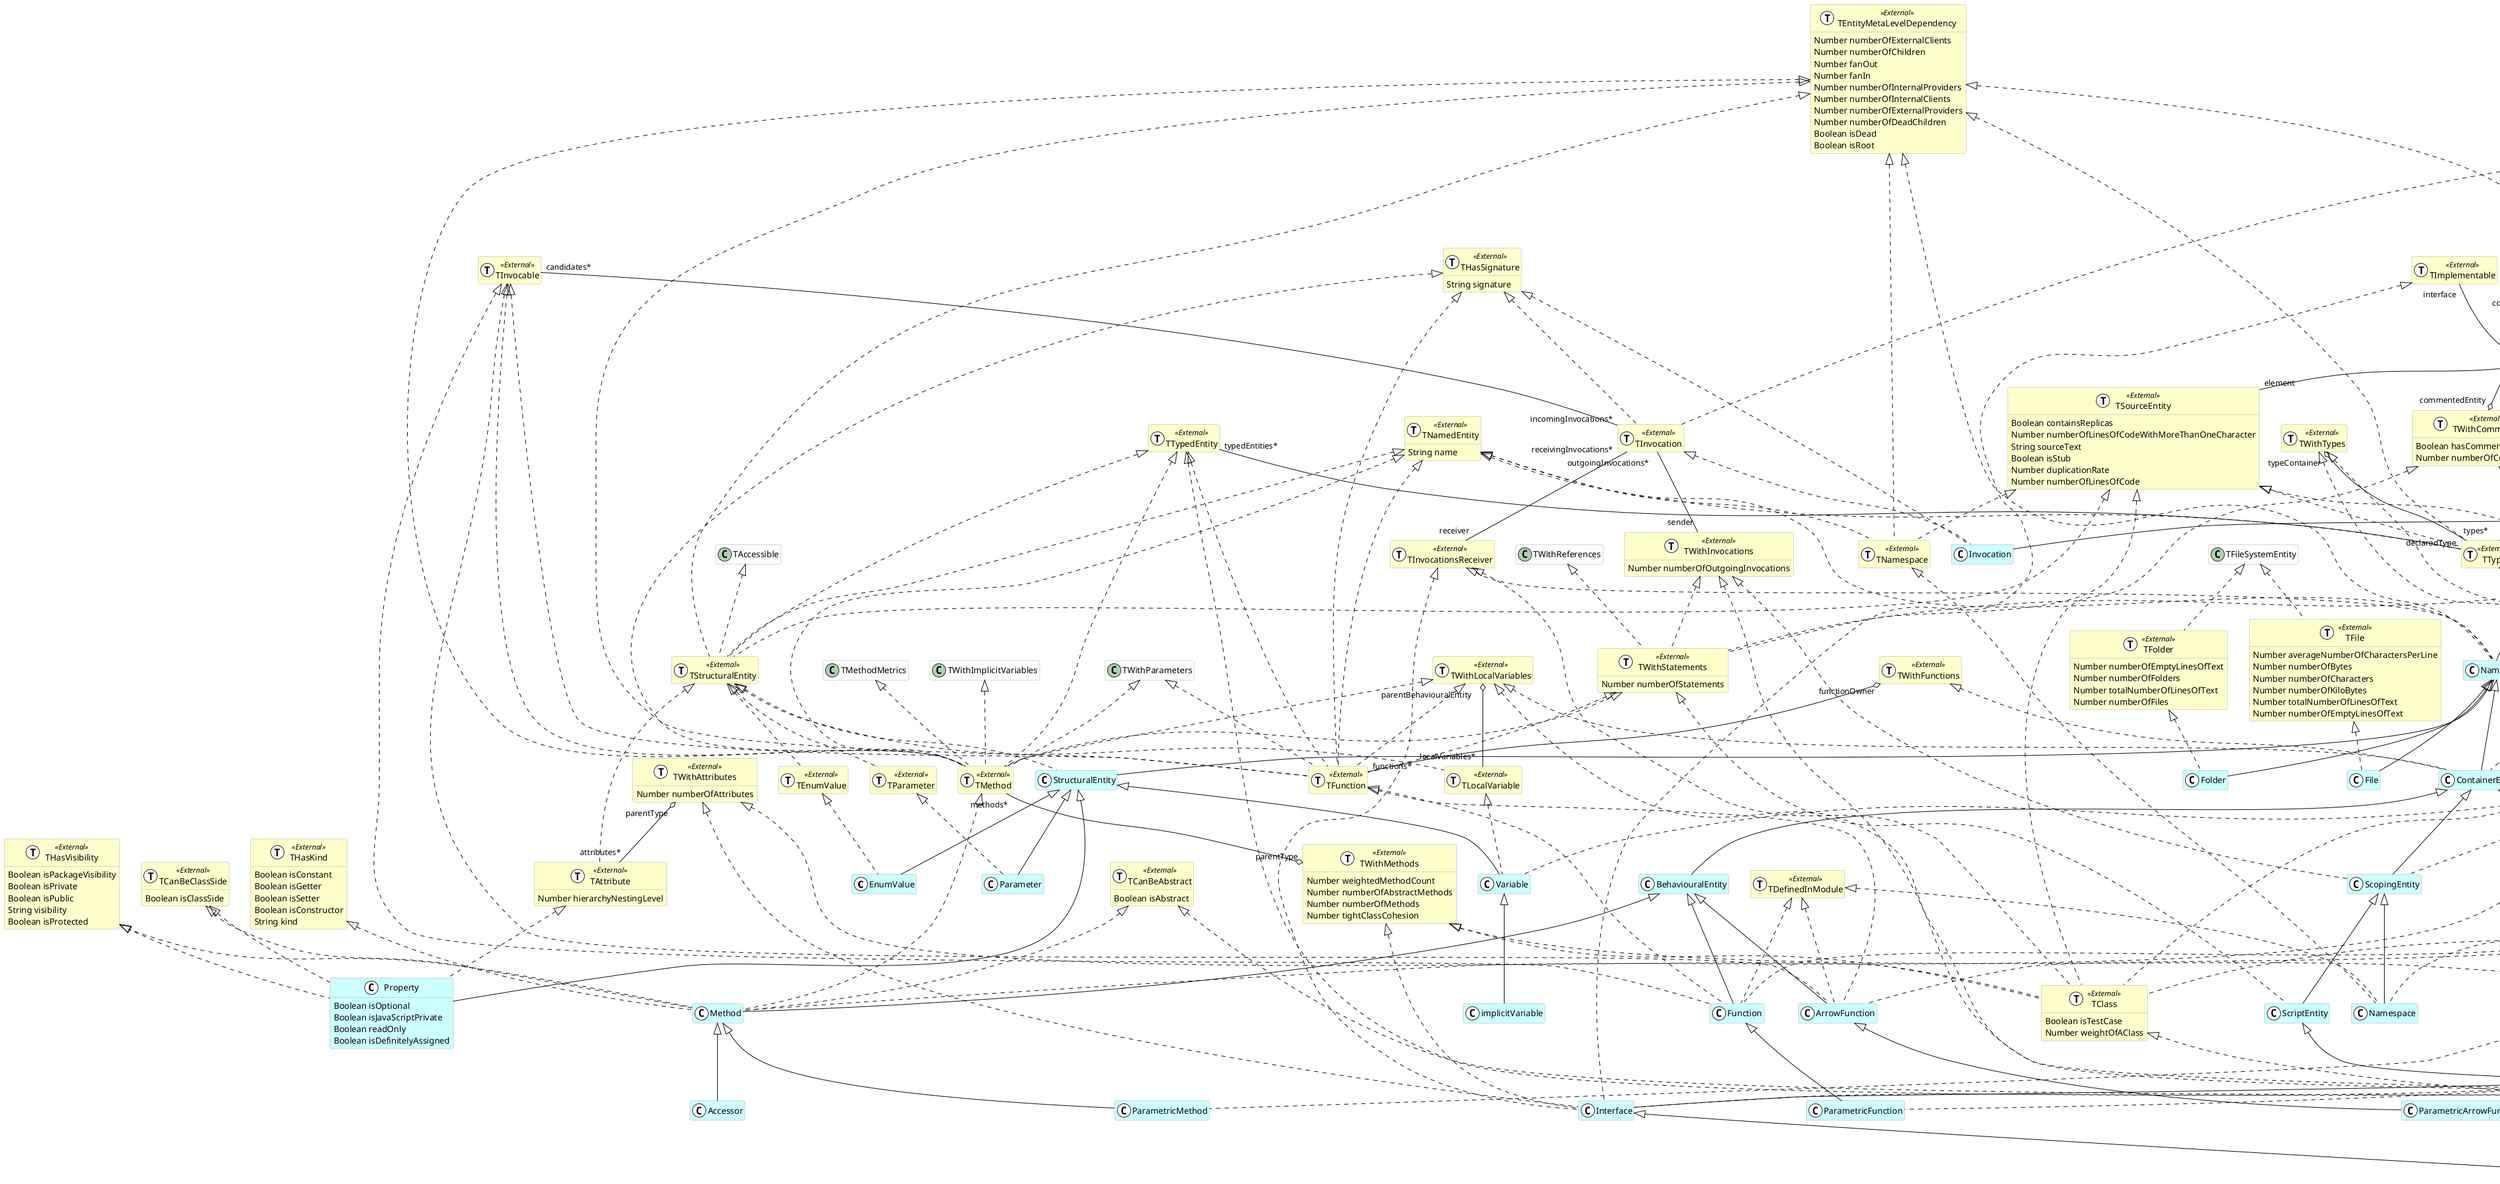 @startumlhide empty membersskinparam class {  BackgroundColor white  ArrowColor black  BorderColor darkGray}class EnumValue <<(C,white)>> #CCFFFF {}class TImport <<(T,white)External>> #FFFFCC {}class TGenericParameterType <<(T,white)External>> #FFFFCC {}class TCanImplement <<(T,white)External>> #FFFFCC {}class Concretization <<(C,white)>> #CCFFFF {}class TMethod <<(T,white)External>> #FFFFCC {}class IndexedFileAnchor <<(C,white)>> #CCFFFF {}class Folder <<(C,white)>> #CCFFFF {}class TWithFunctions <<(T,white)External>> #FFFFCC {}class TComment <<(T,white)External>> #FFFFCC {  String content}class ScriptEntity <<(C,white)>> #CCFFFF {}class implicitVariable <<(C,white)>> #CCFFFF {}class Decorator <<(C,white)>> #CCFFFF {  String expression}class TSourceAnchor <<(T,white)External>> #FFFFCC {  Number lineCount}class ParameterType <<(C,white)>> #CCFFFF {}class BehaviouralEntity <<(C,white)>> #CCFFFF {}class TParametricEntity <<(T,white)External>> #FFFFCC {}class Namespace <<(C,white)>> #CCFFFF {}class Class <<(C,white)>> #CCFFFF {}class TInvocable <<(T,white)External>> #FFFFCC {}class Interface <<(C,white)>> #CCFFFF {}class TWithComments <<(T,white)External>> #FFFFCC {  Boolean hasComments  Number numberOfComments}class ParametricFunction <<(C,white)>> #CCFFFF {}class TWithLocalVariables <<(T,white)External>> #FFFFCC {}class TWithAttributes <<(T,white)External>> #FFFFCC {  Number numberOfAttributes}class ParameterConcretization <<(C,white)>> #CCFFFF {}class TTypedEntity <<(T,white)External>> #FFFFCC {}class THasSignature <<(T,white)External>> #FFFFCC {  String signature}class TLocalVariable <<(T,white)External>> #FFFFCC {}class TInvocation <<(T,white)External>> #FFFFCC {}class ArrowFunction <<(C,white)>> #CCFFFF {}class Comment <<(C,white)>> #CCFFFF {  Boolean isJSDoc}class Property <<(C,white)>> #CCFFFF {  Boolean isOptional  Boolean isJavaScriptPrivate  Boolean readOnly  Boolean isDefinitelyAssigned}class ParametricClass <<(C,white)>> #CCFFFF {}class Accessor <<(C,white)>> #CCFFFF {}class TEnumValue <<(T,white)External>> #FFFFCC {}class TStructuralEntity <<(T,white)External>> #FFFFCC {}class THasKind <<(T,white)External>> #FFFFCC {  Boolean isConstant  Boolean isGetter  Boolean isSetter  Boolean isConstructor  String kind}class TWithStatements <<(T,white)External>> #FFFFCC {  Number numberOfStatements}class TConcreteParameterType <<(T,white)External>> #FFFFCC {}class SourceLanguage <<(C,white)>> #CCFFFF {}class TWithTypes <<(T,white)External>> #FFFFCC {}class Invocation <<(C,white)>> #CCFFFF {}class Entity <<(C,white)>> #CCFFFF {}class TClassMetrics <<(T,white)External>> #FFFFCC {  Number numberOfLocallyDefinedMethods  Number totalNumberOfSubclasses  Number numberOfAttributesInherited  Number numberOfMethodsInherited  Number numberOfMethodsOverridden  Number numberOfMethodsInHierarchy}class ParametricMethod <<(C,white)>> #CCFFFF {}class TClass <<(T,white)External>> #FFFFCC {  Boolean isTestCase  Number weightOfAClass}class TType <<(T,white)External>> #FFFFCC {}class Enum <<(C,white)>> #CCFFFF {}class Module <<(C,white)>> #CCFFFF {}class THasVisibility <<(T,white)External>> #FFFFCC {  Boolean isPackageVisibility  Boolean isPrivate  Boolean isPublic  String visibility  Boolean isProtected}class TWithClasses <<(T,white)External>> #FFFFCC {  Number numberOfClasses}class Alias <<(C,white)>> #CCFFFF {}class TSourceLanguage <<(T,white)External>> #FFFFCC {}class Function <<(C,white)>> #CCFFFF {}class TFolder <<(T,white)External>> #FFFFCC {  Number numberOfEmptyLinesOfText  Number numberOfFolders  Number totalNumberOfLinesOfText  Number numberOfFiles}class TParameter <<(T,white)External>> #FFFFCC {}class Variable <<(C,white)>> #CCFFFF {}class ParametricInterface <<(C,white)>> #CCFFFF {}class TEntityCreator <<(T,white)>> #CCFFFF {}class TImplementable <<(T,white)External>> #FFFFCC {}class FamixTypeScriptModel <<(C,white)>> #CCFFFF {}class SourceTextAnchor <<(C,white)>> #CCFFFF {}class Inheritance <<(C,white)>> #CCFFFF {}class Implementation <<(C,white)>> #CCFFFF {}class ParametricArrowFunction <<(C,white)>> #CCFFFF {}class TImportable <<(T,white)External>> #FFFFCC {}class TFile <<(T,white)External>> #FFFFCC {  Number averageNumberOfCharactersPerLine  Number numberOfBytes  Number numberOfCharacters  Number numberOfKiloBytes  Number totalNumberOfLinesOfText  Number numberOfEmptyLinesOfText}class TParameterConcretization <<(T,white)External>> #FFFFCC {}class NamedEntity <<(C,white)>> #CCFFFF {}class ContainerEntity <<(C,white)>> #CCFFFF {}class PrimitiveType <<(C,white)>> #CCFFFF {}class Reference <<(C,white)>> #CCFFFF {}class TDefinedInModule <<(T,white)External>> #FFFFCC {}class ScopingEntity <<(C,white)>> #CCFFFF {}class ImportClause <<(C,white)>> #CCFFFF {}class THasImmediateSource <<(T,white)External>> #FFFFCC {  String source}class TWithInterfaces <<(T,white)>> #CCFFFF {}class Type <<(C,white)>> #CCFFFF {}class TImplementation <<(T,white)External>> #FFFFCC {}class Method <<(C,white)>> #CCFFFF {}class Access <<(C,white)>> #CCFFFF {}class Model <<(C,white)External>> #FFFFCC {  Number numberOfModelClasses  Number numberOfLinesOfCodePerMethod  Number numberOfModelMethods  Number numberOfClassesPerPackage  Number numberOfLinesOfCode  Number averageCyclomaticComplexity  Number numberOfMethods  Number numberOfClasses  Number numberOfLinesOfCodePerPackage  Number numberOfLinesOfCodePerClass  Number numberOfClassesPerPackage}class TConcretization <<(T,white)External>> #FFFFCC {}class StructuralEntity <<(C,white)>> #CCFFFF {}class TEnum <<(T,white)External>> #FFFFCC {}class TWithMethods <<(T,white)External>> #FFFFCC {  Number weightedMethodCount  Number numberOfAbstractMethods  Number numberOfMethods  Number tightClassCohesion}class Entity <<(C,white)External>> #FFFFCC {  Number numberOfTags  Boolean isTagged  Boolean isDead}class TWithInheritances <<(T,white)External>> #FFFFCC {  Number hierarchyNestingLevel  Number numberOfDirectSubclasses  Number numberOfSubclasses  Number subclassHierarchyDepth}class TAttribute <<(T,white)External>> #FFFFCC {  Number hierarchyNestingLevel}class TWithInvocations <<(T,white)External>> #FFFFCC {  Number numberOfOutgoingInvocations}class SourcedEntity <<(C,white)>> #CCFFFF {}class TIndexedFileNavigation <<(T,white)External>> #FFFFCC {  Number endPos  Number startPos}class SourceAnchor <<(C,white)>> #CCFFFF {}class TEntityMetaLevelDependency <<(T,white)External>> #FFFFCC {  Number numberOfExternalClients  Number numberOfChildren  Number fanOut  Number fanIn  Number numberOfInternalProviders  Number numberOfInternalClients  Number numberOfExternalProviders  Number numberOfDeadChildren  Boolean isDead  Boolean isRoot}class TFunction <<(T,white)External>> #FFFFCC {}class TWithImports <<(T,white)External>> #FFFFCC {}class TSourceEntity <<(T,white)External>> #FFFFCC {  Boolean containsReplicas  Number numberOfLinesOfCodeWithMoreThanOneCharacter  String sourceText  Boolean isStub  Number duplicationRate  Number numberOfLinesOfCode}class File <<(C,white)>> #CCFFFF {}class Parameter <<(C,white)>> #CCFFFF {}class TPrimitiveType <<(T,white)External>> #FFFFCC {}class TClassMetrics <<(T,white)>> #CCFFFF {}class TNamedEntity <<(T,white)External>> #FFFFCC {  String name}class JSDoc <<(C,white)>> #CCFFFF {}class TInvocationsReceiver <<(T,white)External>> #FFFFCC {}class TNamespace <<(T,white)External>> #FFFFCC {}class TInheritance <<(T,white)External>> #FFFFCC {}class TCanBeClassSide <<(T,white)External>> #FFFFCC {  Boolean isClassSide}class TLCOMMetrics <<(T,white)External>> #FFFFCC {  Number lcom3  Number lcom2}class TAccess <<(T,white)External>> #FFFFCC {  Boolean isReadWriteUnknown  Boolean isWrite  Boolean isRead}class TCanBeAbstract <<(T,white)External>> #FFFFCC {  Boolean isAbstract}class TWithAccesses <<(T,white)External>> #FFFFCC {}StructuralEntity <|-- EnumValueEntity <|-- ConcretizationSourceAnchor <|-- IndexedFileAnchorNamedEntity <|-- FolderScopingEntity <|-- ScriptEntityVariable <|-- implicitVariableNamedEntity <|-- DecoratorType <|-- ParameterTypeContainerEntity <|-- BehaviouralEntityScopingEntity <|-- NamespaceType <|-- ClassFunction <|-- ParametricFunctionEntity <|-- ParameterConcretizationType <|-- InterfaceSourcedEntity <|-- CommentBehaviouralEntity <|-- ArrowFunctionStructuralEntity <|-- PropertyClass <|-- ParametricClassMethod <|-- AccessorEntity <|-- SourceLanguageEntity <|-- EntityEntity <|-- InvocationMethod <|-- ParametricMethodScriptEntity <|-- ModuleNamedEntity <|-- AliasType <|-- EnumBehaviouralEntity <|-- FunctionStructuralEntity <|-- VariableInterface <|-- ParametricInterfaceModel <|-- FamixTypeScriptModelSourceAnchor <|-- SourceTextAnchorEntity <|-- InheritanceEntity <|-- ImplementationArrowFunction <|-- ParametricArrowFunctionSourcedEntity <|-- NamedEntityNamedEntity <|-- ContainerEntityType <|-- PrimitiveTypeEntity <|-- ReferenceContainerEntity <|-- ScopingEntityEntity <|-- ImportClauseContainerEntity <|-- TypeBehaviouralEntity <|-- MethodEntity <|-- AccessAbstractGroup <|-- ModelNamedEntity <|-- StructuralEntityObject <|-- EntityEntity <|-- SourcedEntityEntity <|-- SourceAnchorNamedEntity <|-- FileStructuralEntity <|-- ParameterSourcedEntity <|-- JSDocTEnumValue <|.. EnumValueTAssociation <|.. TImportTType <|.. TGenericParameterTypeTHasSignature <|.. TMethodTInvocable <|.. TMethodTMethodMetrics <|.. TMethodTNamedEntity <|.. TMethodTTypedEntity <|.. TMethodTWithImplicitVariables <|.. TMethodTWithLocalVariables <|.. TMethodTWithParameters <|.. TMethodTWithStatements <|.. TMethodTEntityMetaLevelDependency <|.. TMethodTConcretization <|.. ConcretizationTIndexedFileNavigation <|.. IndexedFileAnchorTFolder <|.. FolderTWithStatements <|.. ScriptEntityTEntityMetaLevelDependency <|.. TCommentTGenericParameterType <|.. ParameterTypeTTypedEntity <|.. ParameterTypeTWithInheritances <|.. ParameterTypeTImportable <|.. DecoratorTDefinedInModule <|.. NamespaceTImportable <|.. NamespaceTNamespace <|.. NamespaceTCanBeAbstract <|.. ClassTCanImplement <|.. ClassTClass <|.. ClassTClassMetrics <|.. ClassTImportable <|.. ClassTLCOMMetrics <|.. ClassTWithAccesses <|.. ClassTWithInvocations <|.. ClassTClassMetrics <|.. ClassTParametricEntity <|.. ParametricFunctionTParameterConcretization <|.. ParameterConcretizationTImplementable <|.. InterfaceTStructuralEntity <|.. TLocalVariableTInvocationsReceiver <|.. InterfaceTWithAttributes <|.. InterfaceTWithInheritances <|.. InterfaceTWithMethods <|.. InterfaceTAssociation <|.. TInvocationTHasSignature <|.. TInvocationTComment <|.. CommentTDefinedInModule <|.. ArrowFunctionTFunction <|.. ArrowFunctionTImportable <|.. ArrowFunctionTInvocable <|.. ArrowFunctionTAttribute <|.. PropertyTCanBeClassSide <|.. PropertyTHasVisibility <|.. PropertyTParametricEntity <|.. ParametricClassTStructuralEntity <|.. TEnumValueTAccessible <|.. TStructuralEntityTNamedEntity <|.. TStructuralEntityTSourceEntity <|.. TStructuralEntityTTypedEntity <|.. TStructuralEntityTEntityMetaLevelDependency <|.. TStructuralEntityTSourceEntity <|.. TWithStatementsTWithAccesses <|.. TWithStatementsTWithInvocations <|.. TWithStatementsTWithReferences <|.. TWithStatementsTType <|.. TConcreteParameterTypeTSourceLanguage <|.. SourceLanguageTParametricEntity <|.. ParametricMethodTHasSignature <|.. InvocationTInvocation <|.. InvocationTInvocationsReceiver <|.. TClassTType <|.. TClassTWithAttributes <|.. TClassTWithComments <|.. TClassTWithInheritances <|.. TClassTWithMethods <|.. TClassTNamedEntity <|.. TTypeTReferenceable <|.. TTypeTSourceEntity <|.. TTypeTImportable <|.. ModuleTWithImports <|.. ModuleTWithLocalVariables <|.. ModuleTEntityMetaLevelDependency <|.. TTypeTWithTypes <|.. TWithClassesTImportable <|.. AliasTDefinedInModule <|.. FunctionTFunction <|.. FunctionTImportable <|.. FunctionTInvocable <|.. FunctionTImportable <|.. VariableTLocalVariable <|.. VariableTStructuralEntity <|.. TParameterTFileSystemEntity <|.. TFolderTParametricEntity <|.. ParametricInterfaceTEntityCreator <|.. FamixTypeScriptModelTEnum <|.. EnumTImportable <|.. EnumTHasImmediateSource <|.. SourceTextAnchorTInheritance <|.. InheritanceTImplementation <|.. ImplementationTParametricEntity <|.. ParametricArrowFunctionTFileSystemEntity <|.. TFileTAssociation <|.. TParameterConcretizationTWithClasses <|.. ContainerEntityTWithFunctions <|.. ContainerEntityTWithLocalVariables <|.. ContainerEntityTWithInterfaces <|.. ContainerEntityTImportable <|.. NamedEntityTInvocationsReceiver <|.. NamedEntityTNamedEntity <|.. NamedEntityTEntityMetaLevelDependency <|.. NamedEntityTPrimitiveType <|.. PrimitiveTypeTWithAccesses <|.. ScopingEntityTWithInvocations <|.. ScopingEntityTImport <|.. ImportClauseTSourceAnchor <|.. THasImmediateSourceTWithTypes <|.. TWithInterfacesTConcreteParameterType <|.. TypeTImportable <|.. TypeTType <|.. TypeTWithMethods <|.. TypeTCanBeAbstract <|.. MethodTCanBeClassSide <|.. MethodTHasKind <|.. MethodTHasVisibility <|.. MethodTImportable <|.. MethodTMethod <|.. MethodTAssociation <|.. TImplementationTAccess <|.. AccessTAssociation <|.. TConcretizationTStructuralEntity <|.. StructuralEntityTType <|.. TEnumTWithEnumValues <|.. TEnumTStructuralEntity <|.. TAttributeTFileAnchor <|.. TIndexedFileNavigationTSourceEntity <|.. SourcedEntityTWithComments <|.. SourcedEntityTSourceAnchor <|.. SourceAnchorTHasSignature <|.. TFunctionTInvocable <|.. TFunctionTNamedEntity <|.. TFunctionTTypedEntity <|.. TFunctionTWithLocalVariables <|.. TFunctionTWithParameters <|.. TFunctionTWithStatements <|.. TFunctionTEntityMetaLevelDependency <|.. TFunctionTFile <|.. FileTParameter <|.. ParameterTType <|.. TPrimitiveTypeTNamedEntity <|.. TNamespaceTSourceEntity <|.. TNamespaceTEntityMetaLevelDependency <|.. TNamespaceTAssociation <|.. TInheritanceTAssociation <|.. TAccessTCanImplement "implementingClass" -- "interfaceImplementations*" TImplementationTInvocable "candidates*" -- "incomingInvocations*" TInvocationTWithAttributes "parentType" o-- "attributes*" TAttributeTParametricEntity "concreteEntity" -- "genericization" TConcretizationTSourceAnchor "sourceAnchor" -- "element" TSourceEntityTInvocation "outgoingInvocations*" -- "sender" TWithInvocationsTComment "comments*" --o "commentedEntity" TWithCommentsTWithInheritances "superclass" -- "subInheritances*" TInheritanceDecorator "decorators*" -- "decoratedEntity" NamedEntityTGenericParameterType "genericParameters*" -- "genericEntities*" TParametricEntityTMethod "methods*" --o "parentType" TWithMethodsTWithFunctions "functionOwner" o-- "functions*" TFunctionTParametricEntity "genericEntity" -- "concretizations*" TConcretizationTTypedEntity "typedEntities*" -- "declaredType" TTypeTWithInheritances "subclass" -- "superInheritances*" TInheritanceTConcreteParameterType "concreteParameter" -- "generics*" TParameterConcretizationTParametricEntity "concreteEntities*" -- "concreteParameters*" TConcreteParameterTypeTInvocation "receivingInvocations*" -- "receiver" TInvocationsReceiverTAccess "accesses*" -- "accessor" TWithAccessesTImplementable "interface" -- "implementations*" TImplementationTImport "incomingImports*" -- "importedEntity" TImportableTParameterConcretization "parameterConcretizations*" -- "concretizations*" TConcretizationTWithLocalVariables "parentBehaviouralEntity" o-- "localVariables*" TLocalVariableTImport "outgoingImports*" -- "importingEntity" TWithImportsTWithTypes "typeContainer" o-- "types*" TTypeModel -- "sourceLanguage" TSourceLanguageTGenericParameterType "genericParameter" -- "concretizations*" TParameterConcretization@enduml